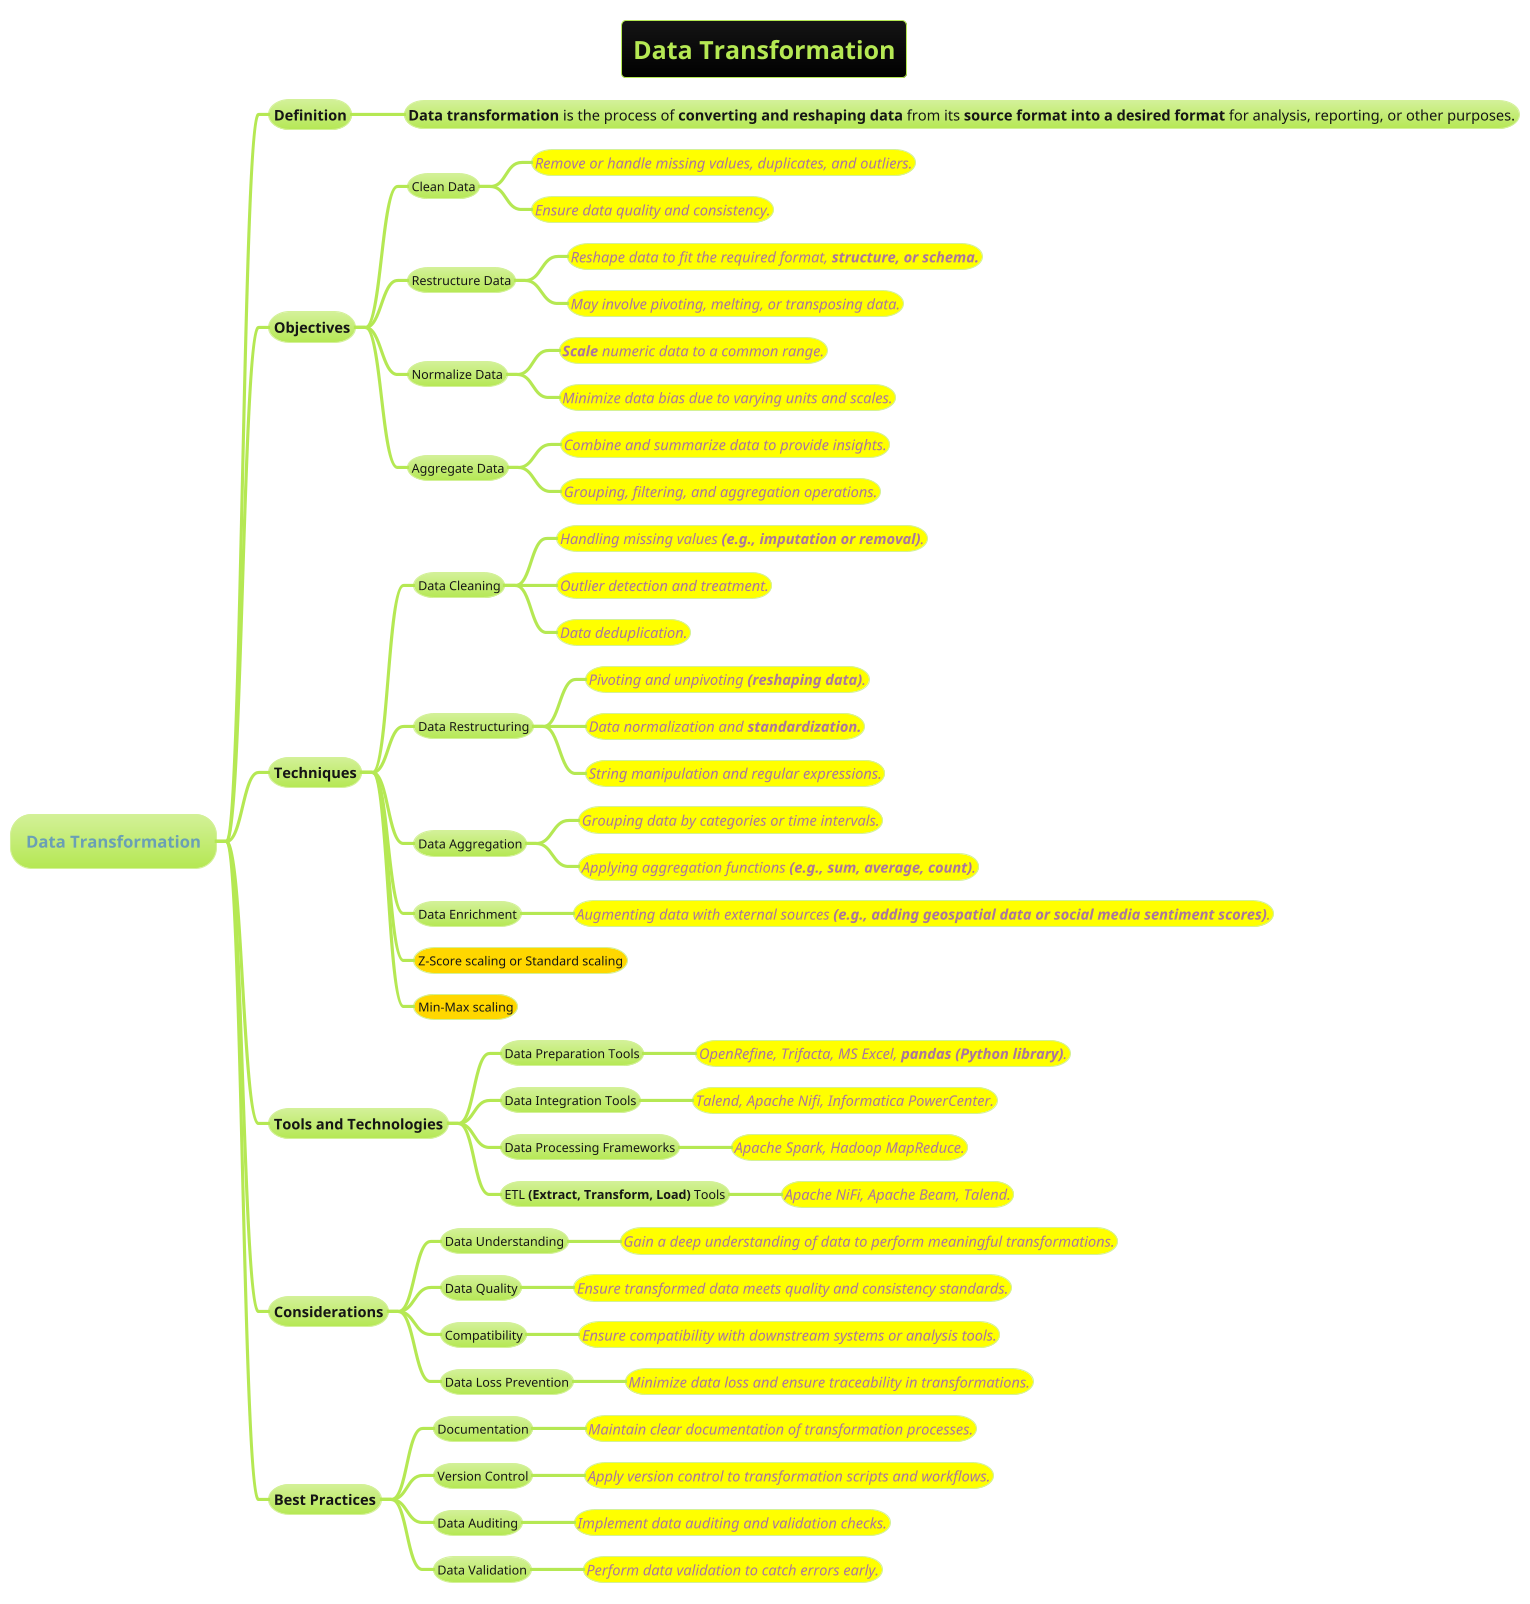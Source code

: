 @startmindmap
title =Data Transformation
!theme hacker

* Data Transformation
** Definition
*** <size:14>**Data transformation** is the process of **converting and reshaping data** from its **source format into a desired format** for analysis, reporting, or other purposes.

** Objectives
*** Clean Data
****[#yellow] ====<size:14>Remove or handle missing values, duplicates, and outliers.
****[#yellow] ====<size:14>Ensure data quality and consistency.

*** Restructure Data
****[#yellow] ====<size:14>Reshape data to fit the required format, **structure, or schema.**
****[#yellow] ====<size:14>May involve pivoting, melting, or transposing data.

*** Normalize Data
****[#yellow] ====<size:14>**Scale** numeric data to a common range.
****[#yellow] ====<size:14>Minimize data bias due to varying units and scales.

*** Aggregate Data
****[#yellow] ====<size:14>Combine and summarize data to provide insights.
****[#yellow] ====<size:14>Grouping, filtering, and aggregation operations.

** Techniques
*** Data Cleaning
****[#yellow] ====<size:14>Handling missing values **(e.g., imputation or removal)**.
****[#yellow] ====<size:14>Outlier detection and treatment.
****[#yellow] ====<size:14>Data deduplication.

*** Data Restructuring
****[#yellow] ====<size:14>Pivoting and unpivoting **(reshaping data)**.
****[#yellow] ====<size:14>Data normalization and **standardization.**
****[#yellow] ====<size:14>String manipulation and regular expressions.

*** Data Aggregation
****[#yellow] ====<size:14>Grouping data by categories or time intervals.
****[#yellow] ====<size:14>Applying aggregation functions **(e.g., sum, average, count)**.

*** Data Enrichment
****[#yellow] ====<size:14>Augmenting data with external sources **(e.g., adding geospatial data or social media sentiment scores)**.
***[#gold] Z-Score scaling or Standard scaling
***[#gold] Min-Max scaling

** Tools and Technologies
*** Data Preparation Tools
****[#yellow] ====<size:14>OpenRefine, Trifacta, MS Excel, **pandas (Python library)**.

*** Data Integration Tools
****[#yellow] ====<size:14>Talend, Apache Nifi, Informatica PowerCenter.

*** Data Processing Frameworks
****[#yellow] ====<size:14>Apache Spark, Hadoop MapReduce.

*** ETL **(Extract, Transform, Load)** Tools
****[#yellow] ====<size:14>Apache NiFi, Apache Beam, Talend.

** Considerations
*** Data Understanding
****[#yellow] ====<size:14>Gain a deep understanding of data to perform meaningful transformations.

*** Data Quality
****[#yellow] ====<size:14>Ensure transformed data meets quality and consistency standards.

*** Compatibility
****[#yellow] ====<size:14>Ensure compatibility with downstream systems or analysis tools.

*** Data Loss Prevention
****[#yellow] ====<size:14>Minimize data loss and ensure traceability in transformations.

** Best Practices
*** Documentation
****[#yellow] ====<size:14>Maintain clear documentation of transformation processes.

*** Version Control
****[#yellow] ====<size:14>Apply version control to transformation scripts and workflows.

*** Data Auditing
****[#yellow] ====<size:14>Implement data auditing and validation checks.

*** Data Validation
****[#yellow] ====<size:14>Perform data validation to catch errors early.

@endmindmap
